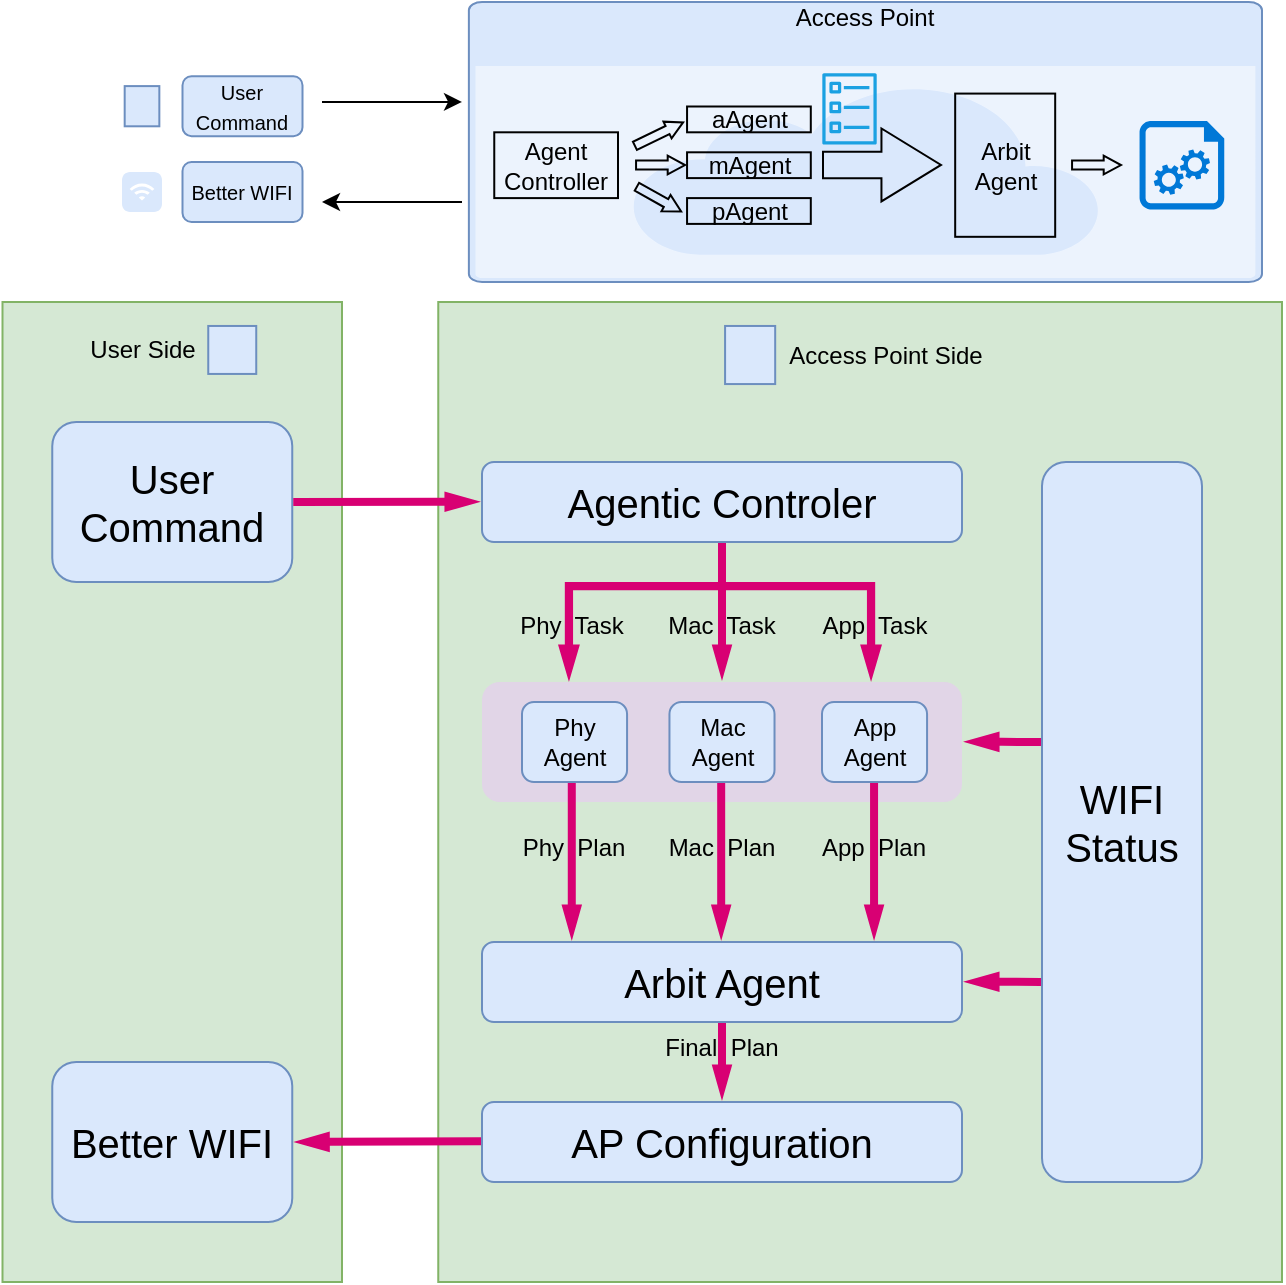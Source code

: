 <mxfile version="27.0.6">
  <diagram id="prtHgNgQTEPvFCAcTncT" name="Page-1">
    <mxGraphModel dx="938" dy="666" grid="1" gridSize="10" guides="1" tooltips="1" connect="1" arrows="1" fold="1" page="1" pageScale="1" pageWidth="827" pageHeight="1169" math="0" shadow="0">
      <root>
        <mxCell id="0" />
        <mxCell id="1" parent="0" />
        <mxCell id="UshCN3OT18-O5CNV3XJl-31" value="" style="rounded=0;whiteSpace=wrap;html=1;fillColor=#d5e8d4;strokeColor=#82b366;" vertex="1" parent="1">
          <mxGeometry x="258.13" y="520" width="421.87" height="490" as="geometry" />
        </mxCell>
        <mxCell id="UshCN3OT18-O5CNV3XJl-30" value="" style="rounded=0;whiteSpace=wrap;html=1;fillColor=#d5e8d4;strokeColor=#82b366;" vertex="1" parent="1">
          <mxGeometry x="40.25" y="520" width="169.75" height="490" as="geometry" />
        </mxCell>
        <mxCell id="UshCN3OT18-O5CNV3XJl-28" value="" style="rounded=1;whiteSpace=wrap;html=1;fillColor=#e1d5e7;strokeColor=none;" vertex="1" parent="1">
          <mxGeometry x="280" y="710" width="240" height="60" as="geometry" />
        </mxCell>
        <mxCell id="IRpuZfnpYJztKrdek_so-3" value="&lt;font style=&quot;font-size: 20px;&quot;&gt;User&lt;/font&gt;&lt;div&gt;&lt;font style=&quot;font-size: 20px;&quot;&gt;Command&lt;/font&gt;&lt;/div&gt;" style="rounded=1;whiteSpace=wrap;html=1;fillColor=#dae8fc;strokeColor=#6c8ebf;" parent="1" vertex="1">
          <mxGeometry x="65.13" y="580" width="120" height="80" as="geometry" />
        </mxCell>
        <mxCell id="IRpuZfnpYJztKrdek_so-5" value="" style="shape=flexArrow;endArrow=classic;html=1;rounded=0;width=4;endSize=5.758;endWidth=5.292;fillColor=#d80073;strokeColor=none;exitX=1;exitY=0.5;exitDx=0;exitDy=0;" parent="1" edge="1" source="IRpuZfnpYJztKrdek_so-3">
          <mxGeometry width="50" height="50" relative="1" as="geometry">
            <mxPoint x="200" y="619.86" as="sourcePoint" />
            <mxPoint x="280" y="619.86" as="targetPoint" />
          </mxGeometry>
        </mxCell>
        <mxCell id="IRpuZfnpYJztKrdek_so-8" value="&lt;font style=&quot;font-size: 20px;&quot;&gt;Agentic Controler&lt;/font&gt;" style="rounded=1;whiteSpace=wrap;html=1;fillColor=#dae8fc;strokeColor=#6c8ebf;" parent="1" vertex="1">
          <mxGeometry x="280" y="600" width="240" height="40" as="geometry" />
        </mxCell>
        <mxCell id="IRpuZfnpYJztKrdek_so-11" value="User Side" style="text;html=1;align=center;verticalAlign=middle;whiteSpace=wrap;rounded=0;" parent="1" vertex="1">
          <mxGeometry x="83.13" y="534.47" width="55" height="19" as="geometry" />
        </mxCell>
        <mxCell id="IRpuZfnpYJztKrdek_so-12" value="" style="points=[];aspect=fixed;html=1;align=center;shadow=0;dashed=0;fillColor=#dae8fc;strokeColor=#6c8ebf;shape=mxgraph.alibaba_cloud.csas_cloud_security_access_service;" parent="1" vertex="1">
          <mxGeometry x="401.54" y="531.98" width="25.05" height="29.05" as="geometry" />
        </mxCell>
        <mxCell id="IRpuZfnpYJztKrdek_so-13" value="Access Point Side" style="text;html=1;align=center;verticalAlign=middle;whiteSpace=wrap;rounded=0;" parent="1" vertex="1">
          <mxGeometry x="426.59" y="537" width="110" height="19" as="geometry" />
        </mxCell>
        <mxCell id="IRpuZfnpYJztKrdek_so-14" value="" style="points=[];aspect=fixed;html=1;align=center;shadow=0;dashed=0;fillColor=#dae8fc;strokeColor=#6c8ebf;shape=mxgraph.alibaba_cloud.user;" parent="1" vertex="1">
          <mxGeometry x="143.13" y="531.98" width="23.99" height="23.99" as="geometry" />
        </mxCell>
        <mxCell id="IRpuZfnpYJztKrdek_so-15" value="" style="html=1;shadow=0;dashed=0;align=center;verticalAlign=middle;shape=mxgraph.arrows2.bendArrow;dy=2.06;dx=18.79;notch=0;arrowHead=10.94;rounded=0;flipH=1;flipV=1;direction=north;fillColor=#d80073;strokeColor=none;fontColor=#ffffff;" parent="1" vertex="1">
          <mxGeometry x="400" y="660" width="80" height="50" as="geometry" />
        </mxCell>
        <mxCell id="IRpuZfnpYJztKrdek_so-16" value="" style="shape=flexArrow;endArrow=classic;html=1;rounded=0;width=4;endSize=5.758;endWidth=5.292;fillColor=#d80073;strokeColor=none;exitX=0.5;exitY=1;exitDx=0;exitDy=0;" parent="1" source="IRpuZfnpYJztKrdek_so-8" edge="1">
          <mxGeometry width="50" height="50" relative="1" as="geometry">
            <mxPoint x="390" y="660.003" as="sourcePoint" />
            <mxPoint x="400" y="710" as="targetPoint" />
          </mxGeometry>
        </mxCell>
        <mxCell id="IRpuZfnpYJztKrdek_so-17" value="" style="html=1;shadow=0;dashed=0;align=center;verticalAlign=middle;shape=mxgraph.arrows2.bendArrow;dy=2.06;dx=18.79;notch=0;arrowHead=10.94;rounded=0;flipH=0;flipV=1;direction=north;fillColor=#d80073;strokeColor=none;fontColor=#ffffff;" parent="1" vertex="1">
          <mxGeometry x="318" y="660" width="80" height="50" as="geometry" />
        </mxCell>
        <mxCell id="IRpuZfnpYJztKrdek_so-18" value="Mac&lt;div&gt;Agent&lt;/div&gt;" style="rounded=1;whiteSpace=wrap;html=1;fillColor=#dae8fc;strokeColor=#6c8ebf;" parent="1" vertex="1">
          <mxGeometry x="373.73" y="720" width="52.53" height="40" as="geometry" />
        </mxCell>
        <mxCell id="IRpuZfnpYJztKrdek_so-19" value="App&lt;div&gt;Agent&lt;/div&gt;" style="rounded=1;whiteSpace=wrap;html=1;fillColor=#dae8fc;strokeColor=#6c8ebf;" parent="1" vertex="1">
          <mxGeometry x="450" y="720" width="52.53" height="40" as="geometry" />
        </mxCell>
        <mxCell id="IRpuZfnpYJztKrdek_so-20" value="Phy&lt;br&gt;&lt;div&gt;Agent&lt;/div&gt;" style="rounded=1;whiteSpace=wrap;html=1;fillColor=#dae8fc;strokeColor=#6c8ebf;" parent="1" vertex="1">
          <mxGeometry x="300" y="720" width="52.53" height="40" as="geometry" />
        </mxCell>
        <mxCell id="IRpuZfnpYJztKrdek_so-22" value="" style="shape=flexArrow;endArrow=classic;html=1;rounded=0;width=4;endSize=5.758;endWidth=5.292;fillColor=#d80073;strokeColor=none;exitX=0.5;exitY=1;exitDx=0;exitDy=0;" parent="1" edge="1">
          <mxGeometry width="50" height="50" relative="1" as="geometry">
            <mxPoint x="399.59" y="760" as="sourcePoint" />
            <mxPoint x="399.59" y="840" as="targetPoint" />
          </mxGeometry>
        </mxCell>
        <mxCell id="IRpuZfnpYJztKrdek_so-26" value="&lt;font style=&quot;font-size: 20px;&quot;&gt;Arbit Agent&lt;/font&gt;" style="rounded=1;whiteSpace=wrap;html=1;fillColor=#dae8fc;strokeColor=#6c8ebf;" parent="1" vertex="1">
          <mxGeometry x="280" y="840" width="240" height="40" as="geometry" />
        </mxCell>
        <mxCell id="IRpuZfnpYJztKrdek_so-27" value="Phy&amp;nbsp; Task" style="text;html=1;align=center;verticalAlign=middle;whiteSpace=wrap;rounded=0;" parent="1" vertex="1">
          <mxGeometry x="298.26" y="669" width="53.74" height="25" as="geometry" />
        </mxCell>
        <mxCell id="IRpuZfnpYJztKrdek_so-28" value="Mac&amp;nbsp; Task" style="text;html=1;align=center;verticalAlign=middle;whiteSpace=wrap;rounded=0;" parent="1" vertex="1">
          <mxGeometry x="371.87" y="669" width="56.27" height="25" as="geometry" />
        </mxCell>
        <mxCell id="IRpuZfnpYJztKrdek_so-29" value="App&amp;nbsp; Task" style="text;html=1;align=center;verticalAlign=middle;whiteSpace=wrap;rounded=0;" parent="1" vertex="1">
          <mxGeometry x="445.66" y="669" width="61.21" height="25" as="geometry" />
        </mxCell>
        <mxCell id="IRpuZfnpYJztKrdek_so-31" value="" style="shape=flexArrow;endArrow=classic;html=1;rounded=0;width=4;endSize=5.758;endWidth=5.292;fillColor=#d80073;strokeColor=none;exitX=0.5;exitY=1;exitDx=0;exitDy=0;" parent="1" edge="1">
          <mxGeometry width="50" height="50" relative="1" as="geometry">
            <mxPoint x="400" y="880" as="sourcePoint" />
            <mxPoint x="400" y="920" as="targetPoint" />
          </mxGeometry>
        </mxCell>
        <mxCell id="IRpuZfnpYJztKrdek_so-32" value="&lt;font style=&quot;font-size: 20px;&quot;&gt;AP Configuration&lt;/font&gt;" style="rounded=1;whiteSpace=wrap;html=1;fillColor=#dae8fc;strokeColor=#6c8ebf;" parent="1" vertex="1">
          <mxGeometry x="280" y="920" width="240" height="40" as="geometry" />
        </mxCell>
        <mxCell id="IRpuZfnpYJztKrdek_so-33" value="Final&amp;nbsp; Plan" style="text;html=1;align=center;verticalAlign=middle;whiteSpace=wrap;rounded=0;" parent="1" vertex="1">
          <mxGeometry x="365.92" y="880" width="68.14" height="25" as="geometry" />
        </mxCell>
        <mxCell id="IRpuZfnpYJztKrdek_so-34" value="" style="shape=flexArrow;endArrow=classic;html=1;rounded=0;width=4;endSize=5.758;endWidth=5.292;fillColor=#d80073;strokeColor=none;exitX=0.5;exitY=1;exitDx=0;exitDy=0;" parent="1" edge="1">
          <mxGeometry width="50" height="50" relative="1" as="geometry">
            <mxPoint x="324.89" y="760" as="sourcePoint" />
            <mxPoint x="324.89" y="840" as="targetPoint" />
          </mxGeometry>
        </mxCell>
        <mxCell id="IRpuZfnpYJztKrdek_so-35" value="" style="shape=flexArrow;endArrow=classic;html=1;rounded=0;width=4;endSize=5.758;endWidth=5.292;fillColor=#d80073;strokeColor=none;exitX=0.5;exitY=1;exitDx=0;exitDy=0;" parent="1" edge="1">
          <mxGeometry width="50" height="50" relative="1" as="geometry">
            <mxPoint x="476.03" y="760" as="sourcePoint" />
            <mxPoint x="476.03" y="840" as="targetPoint" />
          </mxGeometry>
        </mxCell>
        <mxCell id="UshCN3OT18-O5CNV3XJl-1" value="Phy&amp;nbsp; Plan" style="text;html=1;align=center;verticalAlign=middle;whiteSpace=wrap;rounded=0;" vertex="1" parent="1">
          <mxGeometry x="292.2" y="780" width="68.14" height="25" as="geometry" />
        </mxCell>
        <mxCell id="UshCN3OT18-O5CNV3XJl-4" value="Mac&amp;nbsp; Plan" style="text;html=1;align=center;verticalAlign=middle;whiteSpace=wrap;rounded=0;" vertex="1" parent="1">
          <mxGeometry x="365.92" y="780" width="68.14" height="25" as="geometry" />
        </mxCell>
        <mxCell id="UshCN3OT18-O5CNV3XJl-5" value="App&amp;nbsp; Plan" style="text;html=1;align=center;verticalAlign=middle;whiteSpace=wrap;rounded=0;" vertex="1" parent="1">
          <mxGeometry x="442.2" y="780" width="68.14" height="25" as="geometry" />
        </mxCell>
        <mxCell id="UshCN3OT18-O5CNV3XJl-6" value="" style="shape=flexArrow;endArrow=classic;html=1;rounded=0;width=4;endSize=5.758;endWidth=5.292;fillColor=#d80073;strokeColor=none;entryX=1;entryY=0.5;entryDx=0;entryDy=0;" edge="1" parent="1" target="UshCN3OT18-O5CNV3XJl-7">
          <mxGeometry width="50" height="50" relative="1" as="geometry">
            <mxPoint x="280" y="939.66" as="sourcePoint" />
            <mxPoint x="200" y="939.66" as="targetPoint" />
          </mxGeometry>
        </mxCell>
        <mxCell id="UshCN3OT18-O5CNV3XJl-7" value="&lt;font style=&quot;font-size: 20px;&quot;&gt;Better WIFI&lt;/font&gt;" style="rounded=1;whiteSpace=wrap;html=1;fillColor=#dae8fc;strokeColor=#6c8ebf;" vertex="1" parent="1">
          <mxGeometry x="65.13" y="900" width="120" height="80" as="geometry" />
        </mxCell>
        <mxCell id="UshCN3OT18-O5CNV3XJl-9" value="" style="points=[];aspect=fixed;html=1;align=center;shadow=0;dashed=0;fillColor=#dae8fc;strokeColor=#6c8ebf;shape=mxgraph.alibaba_cloud.user_feedback_02;" vertex="1" parent="1">
          <mxGeometry x="101.34" y="412.05" width="17.33" height="20.1" as="geometry" />
        </mxCell>
        <mxCell id="UshCN3OT18-O5CNV3XJl-10" value="&lt;font style=&quot;font-size: 10px;&quot;&gt;User&lt;/font&gt;&lt;div&gt;&lt;font style=&quot;font-size: 10px;&quot;&gt;Command&lt;/font&gt;&lt;/div&gt;" style="rounded=1;whiteSpace=wrap;html=1;fillColor=#dae8fc;strokeColor=#6c8ebf;" vertex="1" parent="1">
          <mxGeometry x="130.25" y="407.1" width="60" height="30" as="geometry" />
        </mxCell>
        <mxCell id="UshCN3OT18-O5CNV3XJl-11" value="" style="endArrow=classic;html=1;rounded=0;" edge="1" parent="1">
          <mxGeometry width="50" height="50" relative="1" as="geometry">
            <mxPoint x="200" y="419.94" as="sourcePoint" />
            <mxPoint x="270" y="419.94" as="targetPoint" />
          </mxGeometry>
        </mxCell>
        <mxCell id="UshCN3OT18-O5CNV3XJl-12" value="" style="endArrow=classic;html=1;rounded=0;" edge="1" parent="1">
          <mxGeometry width="50" height="50" relative="1" as="geometry">
            <mxPoint x="270" y="470" as="sourcePoint" />
            <mxPoint x="200" y="470" as="targetPoint" />
          </mxGeometry>
        </mxCell>
        <mxCell id="UshCN3OT18-O5CNV3XJl-18" value="Access Point" style="html=1;whiteSpace=wrap;strokeColor=#6c8ebf;fillColor=#dae8fc;labelPosition=center;verticalLabelPosition=middle;verticalAlign=top;align=center;fontSize=12;outlineConnect=0;spacingTop=-6;sketch=0;shape=mxgraph.sitemap.cloud;" vertex="1" parent="1">
          <mxGeometry x="273.44" y="370" width="396.56" height="140" as="geometry" />
        </mxCell>
        <mxCell id="UshCN3OT18-O5CNV3XJl-23" value="" style="html=1;strokeWidth=1;shadow=0;dashed=0;shape=mxgraph.ios7.misc.wifi;fillColor=#dae8fc;strokeColor=none;buttonText=;strokeColor2=#222222;fontSize=8;verticalLabelPosition=bottom;verticalAlign=top;align=center;sketch=0;" vertex="1" parent="1">
          <mxGeometry x="100" y="455" width="20" height="20" as="geometry" />
        </mxCell>
        <mxCell id="UshCN3OT18-O5CNV3XJl-24" value="&lt;span style=&quot;font-size: 10px;&quot;&gt;Better WIFI&lt;/span&gt;" style="rounded=1;whiteSpace=wrap;html=1;fillColor=#dae8fc;strokeColor=#6c8ebf;" vertex="1" parent="1">
          <mxGeometry x="130.25" y="450" width="60" height="30" as="geometry" />
        </mxCell>
        <mxCell id="UshCN3OT18-O5CNV3XJl-26" value="&lt;span style=&quot;font-size: 20px;&quot;&gt;WIFI Status&lt;/span&gt;" style="rounded=1;whiteSpace=wrap;html=1;fillColor=#dae8fc;strokeColor=#6c8ebf;" vertex="1" parent="1">
          <mxGeometry x="560" y="600" width="80" height="360" as="geometry" />
        </mxCell>
        <mxCell id="UshCN3OT18-O5CNV3XJl-27" value="" style="shape=flexArrow;endArrow=classic;html=1;rounded=0;width=4;endSize=5.758;endWidth=5.292;fillColor=#d80073;strokeColor=none;" edge="1" parent="1">
          <mxGeometry width="50" height="50" relative="1" as="geometry">
            <mxPoint x="560" y="740" as="sourcePoint" />
            <mxPoint x="520" y="739.92" as="targetPoint" />
            <Array as="points">
              <mxPoint x="540" y="739.92" />
              <mxPoint x="530" y="739.92" />
            </Array>
          </mxGeometry>
        </mxCell>
        <mxCell id="UshCN3OT18-O5CNV3XJl-29" value="" style="shape=flexArrow;endArrow=classic;html=1;rounded=0;width=4;endSize=5.758;endWidth=5.292;fillColor=#d80073;strokeColor=none;" edge="1" parent="1">
          <mxGeometry width="50" height="50" relative="1" as="geometry">
            <mxPoint x="560" y="859.98" as="sourcePoint" />
            <mxPoint x="520" y="859.9" as="targetPoint" />
            <Array as="points">
              <mxPoint x="540" y="859.9" />
              <mxPoint x="530" y="859.9" />
            </Array>
          </mxGeometry>
        </mxCell>
        <mxCell id="UshCN3OT18-O5CNV3XJl-32" value="Agent&lt;div&gt;Controller&lt;/div&gt;" style="rounded=0;whiteSpace=wrap;html=1;fillColor=none;" vertex="1" parent="1">
          <mxGeometry x="286.13" y="435.15" width="61.87" height="32.9" as="geometry" />
        </mxCell>
        <mxCell id="UshCN3OT18-O5CNV3XJl-33" value="" style="shape=flexArrow;endArrow=classic;html=1;rounded=0;width=4.516;endSize=2.552;endWidth=3.788;" edge="1" parent="1">
          <mxGeometry width="50" height="50" relative="1" as="geometry">
            <mxPoint x="356" y="442.15" as="sourcePoint" />
            <mxPoint x="381" y="430" as="targetPoint" />
          </mxGeometry>
        </mxCell>
        <mxCell id="UshCN3OT18-O5CNV3XJl-34" value="" style="shape=flexArrow;endArrow=classic;html=1;rounded=0;width=4.516;endSize=2.552;endWidth=3.788;" edge="1" parent="1">
          <mxGeometry width="50" height="50" relative="1" as="geometry">
            <mxPoint x="356.53" y="451.52" as="sourcePoint" />
            <mxPoint x="382" y="451.52" as="targetPoint" />
          </mxGeometry>
        </mxCell>
        <mxCell id="UshCN3OT18-O5CNV3XJl-35" value="" style="shape=flexArrow;endArrow=classic;html=1;rounded=0;width=4.516;endSize=2.552;endWidth=3.788;" edge="1" parent="1">
          <mxGeometry width="50" height="50" relative="1" as="geometry">
            <mxPoint x="357" y="462.15" as="sourcePoint" />
            <mxPoint x="380" y="475" as="targetPoint" />
          </mxGeometry>
        </mxCell>
        <mxCell id="UshCN3OT18-O5CNV3XJl-36" value="aAgent" style="rounded=0;whiteSpace=wrap;html=1;fillColor=none;" vertex="1" parent="1">
          <mxGeometry x="382.53" y="422.25" width="61.87" height="12.9" as="geometry" />
        </mxCell>
        <mxCell id="UshCN3OT18-O5CNV3XJl-37" value="mAgent" style="rounded=0;whiteSpace=wrap;html=1;fillColor=none;" vertex="1" parent="1">
          <mxGeometry x="382.53" y="445.15" width="61.87" height="12.9" as="geometry" />
        </mxCell>
        <mxCell id="UshCN3OT18-O5CNV3XJl-38" value="pAgent" style="rounded=0;whiteSpace=wrap;html=1;fillColor=none;" vertex="1" parent="1">
          <mxGeometry x="382.53" y="468.05" width="61.87" height="12.9" as="geometry" />
        </mxCell>
        <mxCell id="UshCN3OT18-O5CNV3XJl-40" value="" style="sketch=0;outlineConnect=0;fontColor=#ffffff;fillColor=#1ba1e2;strokeColor=#006EAF;dashed=0;verticalLabelPosition=bottom;verticalAlign=top;align=center;html=1;fontSize=12;fontStyle=0;aspect=fixed;pointerEvents=1;shape=mxgraph.aws4.ecs_task;" vertex="1" parent="1">
          <mxGeometry x="450" y="405.57" width="27.52" height="35.71" as="geometry" />
        </mxCell>
        <mxCell id="UshCN3OT18-O5CNV3XJl-41" value="" style="shape=flexArrow;endArrow=classic;html=1;rounded=0;width=13.176;endSize=9.591;endWidth=22.289;" edge="1" parent="1">
          <mxGeometry width="50" height="50" relative="1" as="geometry">
            <mxPoint x="450" y="451.48" as="sourcePoint" />
            <mxPoint x="510" y="451.48" as="targetPoint" />
          </mxGeometry>
        </mxCell>
        <mxCell id="UshCN3OT18-O5CNV3XJl-42" value="Arbit&lt;div&gt;Agent&lt;/div&gt;" style="rounded=0;whiteSpace=wrap;html=1;fillColor=none;" vertex="1" parent="1">
          <mxGeometry x="516.59" y="415.79" width="50" height="71.62" as="geometry" />
        </mxCell>
        <mxCell id="UshCN3OT18-O5CNV3XJl-45" value="" style="shape=flexArrow;endArrow=classic;html=1;rounded=0;width=4.516;endSize=2.552;endWidth=3.788;" edge="1" parent="1">
          <mxGeometry width="50" height="50" relative="1" as="geometry">
            <mxPoint x="574.53" y="451.52" as="sourcePoint" />
            <mxPoint x="600" y="451.52" as="targetPoint" />
          </mxGeometry>
        </mxCell>
        <mxCell id="UshCN3OT18-O5CNV3XJl-47" value="" style="sketch=0;aspect=fixed;pointerEvents=1;shadow=0;dashed=0;html=1;strokeColor=none;labelPosition=center;verticalLabelPosition=bottom;verticalAlign=top;align=center;shape=mxgraph.azure.startup_task;fillColor=#0078D7;" vertex="1" parent="1">
          <mxGeometry x="608.78" y="429.5" width="42.44" height="44.21" as="geometry" />
        </mxCell>
      </root>
    </mxGraphModel>
  </diagram>
</mxfile>
